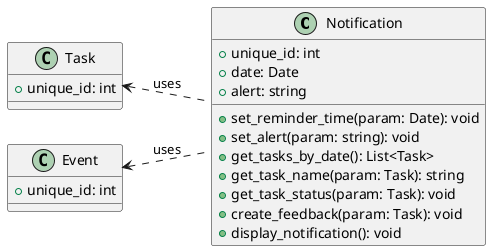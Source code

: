 @startuml

left to right direction

class Notification {
  +unique_id: int  
  +date: Date
  +alert: string
  
  +set_reminder_time(param: Date): void
  +set_alert(param: string): void
  +get_tasks_by_date(): List<Task>
  +get_task_name(param: Task): string
  +get_task_status(param: Task): void
  +create_feedback(param: Task): void
  +display_notification(): void
}


class Task {
  +unique_id: int
}

class Event {
  +unique_id: int
}

Task <.. Notification: uses
Event <.. Notification: uses

@enduml
